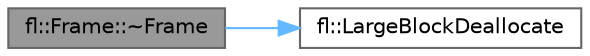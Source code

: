 digraph "fl::Frame::~Frame"
{
 // LATEX_PDF_SIZE
  bgcolor="transparent";
  edge [fontname=Helvetica,fontsize=10,labelfontname=Helvetica,labelfontsize=10];
  node [fontname=Helvetica,fontsize=10,shape=box,height=0.2,width=0.4];
  rankdir="LR";
  Node1 [id="Node000001",label="fl::Frame::~Frame",height=0.2,width=0.4,color="gray40", fillcolor="grey60", style="filled", fontcolor="black",tooltip=" "];
  Node1 -> Node2 [id="edge1_Node000001_Node000002",color="steelblue1",style="solid",tooltip=" "];
  Node2 [id="Node000002",label="fl::LargeBlockDeallocate",height=0.2,width=0.4,color="grey40", fillcolor="white", style="filled",URL="$d4/d36/namespacefl_ab2b85462a826ee1c562964e9639eaa76.html#ab2b85462a826ee1c562964e9639eaa76",tooltip=" "];
}
